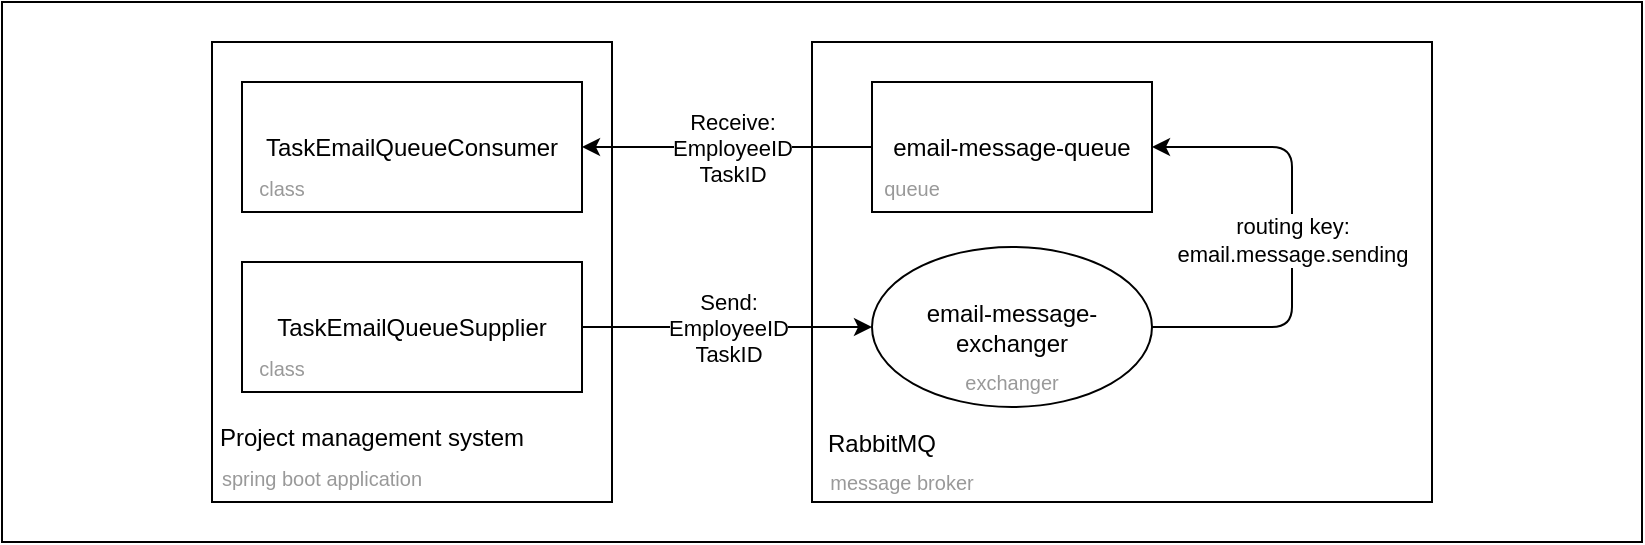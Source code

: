 <mxfile version="21.4.0" type="device">
  <diagram name="Страница 1" id="dtEbb6S60lbUY80SnZxG">
    <mxGraphModel dx="1222" dy="674" grid="1" gridSize="10" guides="1" tooltips="1" connect="1" arrows="1" fold="1" page="1" pageScale="1" pageWidth="827" pageHeight="1169" math="0" shadow="0">
      <root>
        <mxCell id="0" />
        <mxCell id="1" parent="0" />
        <mxCell id="gmxdBEyx530X5syrSnmb-25" value="" style="whiteSpace=wrap;html=1;" parent="1" vertex="1">
          <mxGeometry x="3" y="20" width="820" height="270" as="geometry" />
        </mxCell>
        <mxCell id="tmwvxBbDAzKznQvT5vjb-2" value="" style="whiteSpace=wrap;html=1;" parent="1" vertex="1">
          <mxGeometry x="408" y="40" width="310" height="230" as="geometry" />
        </mxCell>
        <mxCell id="tmwvxBbDAzKznQvT5vjb-3" value="RabbitMQ" style="text;html=1;strokeColor=none;fillColor=none;align=center;verticalAlign=middle;whiteSpace=wrap;rounded=0;" parent="1" vertex="1">
          <mxGeometry x="408" y="230" width="70" height="22.5" as="geometry" />
        </mxCell>
        <mxCell id="tmwvxBbDAzKznQvT5vjb-4" value="&lt;font color=&quot;#999999&quot; style=&quot;font-size: 10px;&quot;&gt;message broker&lt;/font&gt;" style="text;html=1;strokeColor=none;fillColor=none;align=center;verticalAlign=middle;whiteSpace=wrap;rounded=0;" parent="1" vertex="1">
          <mxGeometry x="408" y="250" width="90" height="20" as="geometry" />
        </mxCell>
        <mxCell id="gmxdBEyx530X5syrSnmb-1" value="" style="whiteSpace=wrap;html=1;" parent="1" vertex="1">
          <mxGeometry x="108" y="40" width="200" height="230" as="geometry" />
        </mxCell>
        <mxCell id="gmxdBEyx530X5syrSnmb-9" value="" style="rounded=0;whiteSpace=wrap;html=1;" parent="1" vertex="1">
          <mxGeometry x="123" y="60" width="170" height="65" as="geometry" />
        </mxCell>
        <mxCell id="gmxdBEyx530X5syrSnmb-7" value="" style="rounded=0;whiteSpace=wrap;html=1;" parent="1" vertex="1">
          <mxGeometry x="123" y="150" width="170" height="65" as="geometry" />
        </mxCell>
        <mxCell id="gmxdBEyx530X5syrSnmb-2" value="Project management system" style="text;html=1;strokeColor=none;fillColor=none;align=center;verticalAlign=middle;whiteSpace=wrap;rounded=0;" parent="1" vertex="1">
          <mxGeometry x="108" y="222.5" width="160" height="30" as="geometry" />
        </mxCell>
        <mxCell id="gmxdBEyx530X5syrSnmb-4" value="TaskEmailQueueSupplier" style="text;html=1;strokeColor=none;fillColor=none;align=center;verticalAlign=middle;whiteSpace=wrap;rounded=0;" parent="1" vertex="1">
          <mxGeometry x="178" y="167.5" width="60" height="30" as="geometry" />
        </mxCell>
        <mxCell id="gmxdBEyx530X5syrSnmb-6" value="TaskEmailQueueConsumer" style="text;html=1;strokeColor=none;fillColor=none;align=center;verticalAlign=middle;whiteSpace=wrap;rounded=0;" parent="1" vertex="1">
          <mxGeometry x="178" y="77.5" width="60" height="30" as="geometry" />
        </mxCell>
        <mxCell id="gmxdBEyx530X5syrSnmb-11" value="&lt;font color=&quot;#999999&quot; style=&quot;font-size: 10px;&quot;&gt;class&lt;/font&gt;" style="text;html=1;strokeColor=none;fillColor=none;align=center;verticalAlign=middle;whiteSpace=wrap;rounded=0;" parent="1" vertex="1">
          <mxGeometry x="123" y="190" width="40" height="25" as="geometry" />
        </mxCell>
        <mxCell id="gmxdBEyx530X5syrSnmb-12" value="&lt;font color=&quot;#999999&quot; style=&quot;font-size: 10px;&quot;&gt;class&lt;/font&gt;" style="text;html=1;strokeColor=none;fillColor=none;align=center;verticalAlign=middle;whiteSpace=wrap;rounded=0;" parent="1" vertex="1">
          <mxGeometry x="123" y="100" width="40" height="25" as="geometry" />
        </mxCell>
        <mxCell id="gmxdBEyx530X5syrSnmb-13" value="" style="endArrow=classic;html=1;rounded=0;exitX=1;exitY=0.5;exitDx=0;exitDy=0;entryX=0;entryY=0.5;entryDx=0;entryDy=0;" parent="1" source="gmxdBEyx530X5syrSnmb-7" target="gmxdBEyx530X5syrSnmb-16" edge="1">
          <mxGeometry relative="1" as="geometry">
            <mxPoint x="322" y="182.07" as="sourcePoint" />
            <mxPoint x="448" y="182" as="targetPoint" />
          </mxGeometry>
        </mxCell>
        <mxCell id="gmxdBEyx530X5syrSnmb-14" value="Send:&lt;br&gt;EmployeeID&lt;br&gt;TaskID" style="edgeLabel;resizable=0;html=1;align=center;verticalAlign=middle;" parent="gmxdBEyx530X5syrSnmb-13" connectable="0" vertex="1">
          <mxGeometry relative="1" as="geometry" />
        </mxCell>
        <mxCell id="gmxdBEyx530X5syrSnmb-18" style="edgeStyle=orthogonalEdgeStyle;rounded=1;orthogonalLoop=1;jettySize=auto;html=1;exitX=1;exitY=0.5;exitDx=0;exitDy=0;entryX=1;entryY=0.5;entryDx=0;entryDy=0;" parent="1" source="gmxdBEyx530X5syrSnmb-16" target="gmxdBEyx530X5syrSnmb-17" edge="1">
          <mxGeometry relative="1" as="geometry">
            <Array as="points">
              <mxPoint x="648" y="182" />
              <mxPoint x="648" y="92" />
            </Array>
          </mxGeometry>
        </mxCell>
        <mxCell id="gmxdBEyx530X5syrSnmb-16" value="email-message-exchanger" style="ellipse;whiteSpace=wrap;html=1;" parent="1" vertex="1">
          <mxGeometry x="438" y="142.5" width="140" height="80" as="geometry" />
        </mxCell>
        <mxCell id="gmxdBEyx530X5syrSnmb-20" style="edgeStyle=orthogonalEdgeStyle;rounded=0;orthogonalLoop=1;jettySize=auto;html=1;exitX=0;exitY=0.5;exitDx=0;exitDy=0;entryX=1;entryY=0.5;entryDx=0;entryDy=0;startArrow=none;startFill=0;endArrow=classic;endFill=1;" parent="1" source="gmxdBEyx530X5syrSnmb-17" target="gmxdBEyx530X5syrSnmb-9" edge="1">
          <mxGeometry relative="1" as="geometry" />
        </mxCell>
        <mxCell id="gmxdBEyx530X5syrSnmb-17" value="email-message-queue" style="rounded=0;whiteSpace=wrap;html=1;" parent="1" vertex="1">
          <mxGeometry x="438" y="60" width="140" height="65" as="geometry" />
        </mxCell>
        <mxCell id="gmxdBEyx530X5syrSnmb-19" value="routing key:&lt;br&gt;email.message.sending" style="edgeLabel;resizable=0;html=1;align=center;verticalAlign=middle;" parent="1" connectable="0" vertex="1">
          <mxGeometry x="648.004" y="138.5" as="geometry" />
        </mxCell>
        <mxCell id="gmxdBEyx530X5syrSnmb-21" value="Receive:&lt;br&gt;EmployeeID&lt;br&gt;TaskID" style="edgeLabel;resizable=0;html=1;align=center;verticalAlign=middle;" parent="1" connectable="0" vertex="1">
          <mxGeometry x="367.997" y="92.5" as="geometry" />
        </mxCell>
        <mxCell id="gmxdBEyx530X5syrSnmb-22" value="&lt;font color=&quot;#999999&quot; style=&quot;font-size: 10px;&quot;&gt;spring boot application&lt;/font&gt;" style="text;html=1;strokeColor=none;fillColor=none;align=center;verticalAlign=middle;whiteSpace=wrap;rounded=0;" parent="1" vertex="1">
          <mxGeometry x="108" y="245" width="110" height="25" as="geometry" />
        </mxCell>
        <mxCell id="gmxdBEyx530X5syrSnmb-23" value="&lt;font color=&quot;#999999&quot; style=&quot;font-size: 10px;&quot;&gt;exchanger&lt;/font&gt;" style="text;html=1;strokeColor=none;fillColor=none;align=center;verticalAlign=middle;whiteSpace=wrap;rounded=0;" parent="1" vertex="1">
          <mxGeometry x="488" y="197.5" width="40" height="25" as="geometry" />
        </mxCell>
        <mxCell id="gmxdBEyx530X5syrSnmb-24" value="&lt;font color=&quot;#999999&quot; style=&quot;font-size: 10px;&quot;&gt;queue&lt;/font&gt;" style="text;html=1;strokeColor=none;fillColor=none;align=center;verticalAlign=middle;whiteSpace=wrap;rounded=0;" parent="1" vertex="1">
          <mxGeometry x="438" y="100" width="40" height="25" as="geometry" />
        </mxCell>
      </root>
    </mxGraphModel>
  </diagram>
</mxfile>
